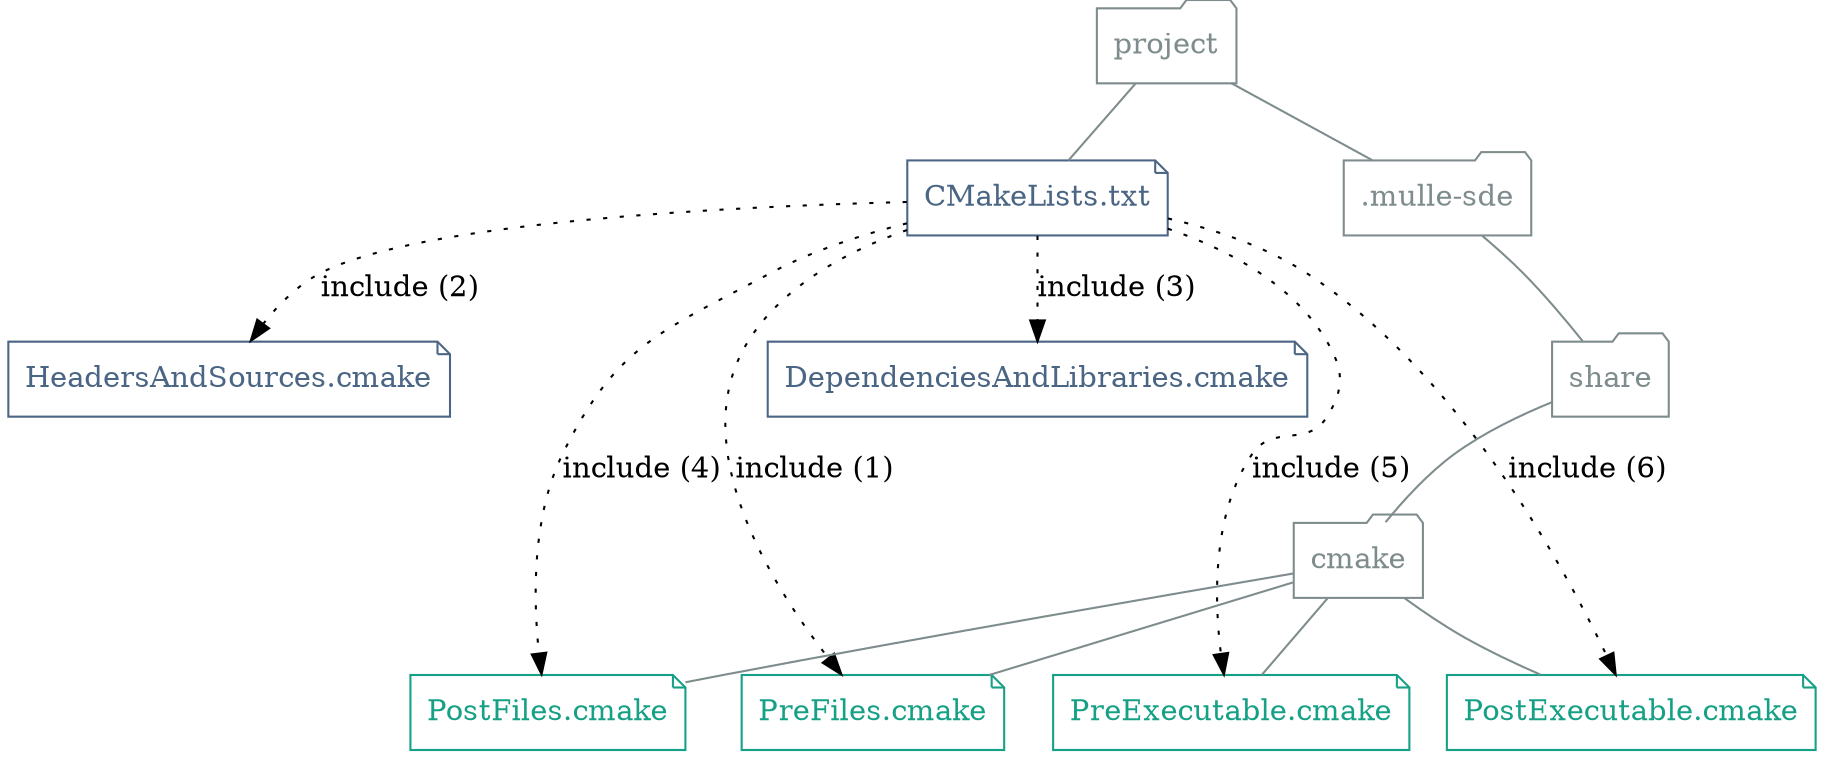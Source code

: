 digraph G {
    graph [rankdir = TD];

    node[ shape=folder];

    { rank = same;  "CMakeLists.txt", ".mulle-sde" };

    "project"                           [ color="#7f8c8d", fontcolor="#7f8c8d" ]

    "project" -> "CMakeLists.txt"       [ arrowhead="none", color="#7f8c8d" ]
    "project" -> ".mulle-sde"         [ arrowhead="none", color="#7f8c8d" ]

    "CMakeLists.txt"                    [ shape="note", color="#4b6584", fontcolor="#4b6584" ]

    "HeadersAndSources.cmake"        [ shape="note", color="#4b6584", fontcolor="#4b6584" ]
    "DependenciesAndLibraries.cmake" [ shape="note", color="#4b6584", fontcolor="#4b6584" ]

    "CMakeLists.txt" -> "HeadersAndSources.cmake"         [ style="dotted", label="include (2)" ]
    "CMakeLists.txt" -> "DependenciesAndLibraries.cmake"  [ style="dotted", label="include (3)" ]


    { rank = same;  "PreFiles.cmake", "PostFiles.cmake", "PreExecutable.cmake", "PostExecutable.cmake" };

    ".mulle-sde" -> "share"                 [ arrowhead="none", color="#7f8c8d" ]
    "share"      -> "cmake"                 [ arrowhead="none", color="#7f8c8d" ]
    "cmake"      -> "PreFiles.cmake"        [ arrowhead="none", color="#7f8c8d" ]
    "cmake"      -> "PostFiles.cmake"       [ arrowhead="none", color="#7f8c8d" ]
    "cmake"      -> "PreExecutable.cmake"   [ arrowhead="none", color="#7f8c8d" ]
    "cmake"      -> "PostExecutable.cmake"  [ arrowhead="none", color="#7f8c8d" ]

    ".mulle-sde"       [ color="#7f8c8d", fontcolor="#7f8c8d" ]
    "share"            [ color="#7f8c8d", fontcolor="#7f8c8d" ]
    "cmake"            [ color="#7f8c8d", fontcolor="#7f8c8d" ]

    "PreFiles.cmake"         [ shape="note", color="#16a085", fontcolor="#16a085" ]
    "PostFiles.cmake"        [ shape="note", color="#16a085", fontcolor="#16a085" ]
    "PreExecutable.cmake"    [ shape="note", color="#16a085", fontcolor="#16a085" ]
    "PostExecutable.cmake"   [ shape="note", color="#16a085", fontcolor="#16a085" ]

    "CMakeLists.txt" -> "PreFiles.cmake"        [ style="dotted", label="include (1)" ]
    "CMakeLists.txt" -> "PostFiles.cmake"       [ style="dotted", label="include (4)" ]
    "CMakeLists.txt" -> "PreExecutable.cmake"   [ style="dotted", label="include (5)" ]
    "CMakeLists.txt" -> "PostExecutable.cmake"  [ style="dotted", label="include (6)" ]

}
